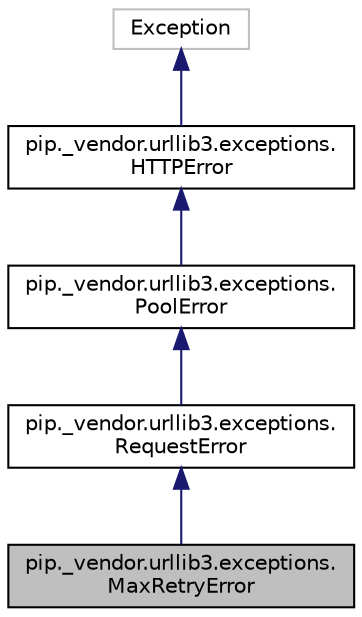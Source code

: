 digraph "pip._vendor.urllib3.exceptions.MaxRetryError"
{
  edge [fontname="Helvetica",fontsize="10",labelfontname="Helvetica",labelfontsize="10"];
  node [fontname="Helvetica",fontsize="10",shape=record];
  Node5 [label="pip._vendor.urllib3.exceptions.\lMaxRetryError",height=0.2,width=0.4,color="black", fillcolor="grey75", style="filled", fontcolor="black"];
  Node6 -> Node5 [dir="back",color="midnightblue",fontsize="10",style="solid",fontname="Helvetica"];
  Node6 [label="pip._vendor.urllib3.exceptions.\lRequestError",height=0.2,width=0.4,color="black", fillcolor="white", style="filled",URL="$classpip_1_1__vendor_1_1urllib3_1_1exceptions_1_1_request_error.html"];
  Node7 -> Node6 [dir="back",color="midnightblue",fontsize="10",style="solid",fontname="Helvetica"];
  Node7 [label="pip._vendor.urllib3.exceptions.\lPoolError",height=0.2,width=0.4,color="black", fillcolor="white", style="filled",URL="$classpip_1_1__vendor_1_1urllib3_1_1exceptions_1_1_pool_error.html"];
  Node8 -> Node7 [dir="back",color="midnightblue",fontsize="10",style="solid",fontname="Helvetica"];
  Node8 [label="pip._vendor.urllib3.exceptions.\lHTTPError",height=0.2,width=0.4,color="black", fillcolor="white", style="filled",URL="$classpip_1_1__vendor_1_1urllib3_1_1exceptions_1_1_h_t_t_p_error.html"];
  Node9 -> Node8 [dir="back",color="midnightblue",fontsize="10",style="solid",fontname="Helvetica"];
  Node9 [label="Exception",height=0.2,width=0.4,color="grey75", fillcolor="white", style="filled"];
}
